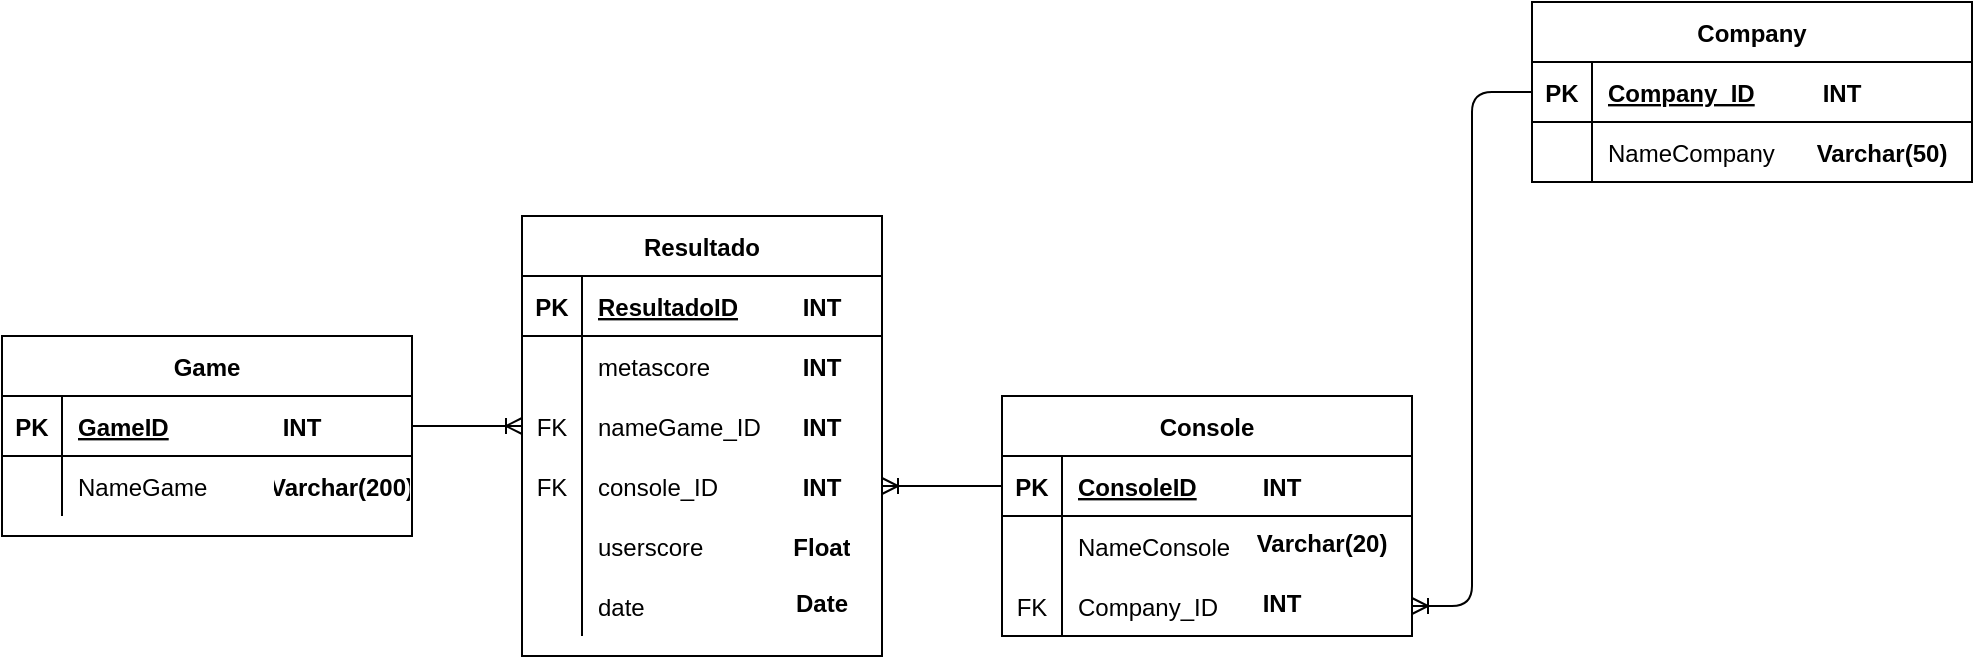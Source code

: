 <mxfile version="14.2.9" type="device"><diagram name="Page-1" id="2ca16b54-16f6-2749-3443-fa8db7711227"><mxGraphModel dx="1186" dy="518" grid="0" gridSize="10" guides="1" tooltips="1" connect="1" arrows="1" fold="1" page="1" pageScale="1" pageWidth="1100" pageHeight="850" background="#ffffff" math="0" shadow="0"><root><mxCell id="0"/><mxCell id="1" parent="0"/><mxCell id="iAYkKWSuXXn6dFcZXS1M-37" value="Console" style="shape=table;startSize=30;container=1;collapsible=1;childLayout=tableLayout;fixedRows=1;rowLines=0;fontStyle=1;align=center;resizeLast=1;" parent="1" vertex="1"><mxGeometry x="595" y="367" width="205" height="120" as="geometry"/></mxCell><mxCell id="iAYkKWSuXXn6dFcZXS1M-38" value="" style="shape=partialRectangle;collapsible=0;dropTarget=0;pointerEvents=0;fillColor=none;top=0;left=0;bottom=1;right=0;points=[[0,0.5],[1,0.5]];portConstraint=eastwest;" parent="iAYkKWSuXXn6dFcZXS1M-37" vertex="1"><mxGeometry y="30" width="205" height="30" as="geometry"/></mxCell><mxCell id="iAYkKWSuXXn6dFcZXS1M-39" value="PK" style="shape=partialRectangle;connectable=0;fillColor=none;top=0;left=0;bottom=0;right=0;fontStyle=1;overflow=hidden;" parent="iAYkKWSuXXn6dFcZXS1M-38" vertex="1"><mxGeometry width="30" height="30" as="geometry"/></mxCell><mxCell id="iAYkKWSuXXn6dFcZXS1M-40" value="ConsoleID" style="shape=partialRectangle;connectable=0;fillColor=none;top=0;left=0;bottom=0;right=0;align=left;spacingLeft=6;fontStyle=5;overflow=hidden;" parent="iAYkKWSuXXn6dFcZXS1M-38" vertex="1"><mxGeometry x="30" width="175" height="30" as="geometry"/></mxCell><mxCell id="iAYkKWSuXXn6dFcZXS1M-41" value="" style="shape=partialRectangle;collapsible=0;dropTarget=0;pointerEvents=0;fillColor=none;top=0;left=0;bottom=0;right=0;points=[[0,0.5],[1,0.5]];portConstraint=eastwest;" parent="iAYkKWSuXXn6dFcZXS1M-37" vertex="1"><mxGeometry y="60" width="205" height="30" as="geometry"/></mxCell><mxCell id="iAYkKWSuXXn6dFcZXS1M-42" value="" style="shape=partialRectangle;connectable=0;fillColor=none;top=0;left=0;bottom=0;right=0;editable=1;overflow=hidden;" parent="iAYkKWSuXXn6dFcZXS1M-41" vertex="1"><mxGeometry width="30" height="30" as="geometry"/></mxCell><mxCell id="iAYkKWSuXXn6dFcZXS1M-43" value="NameConsole" style="shape=partialRectangle;connectable=0;fillColor=none;top=0;left=0;bottom=0;right=0;align=left;spacingLeft=6;overflow=hidden;" parent="iAYkKWSuXXn6dFcZXS1M-41" vertex="1"><mxGeometry x="30" width="175" height="30" as="geometry"/></mxCell><mxCell id="iAYkKWSuXXn6dFcZXS1M-44" value="" style="shape=partialRectangle;collapsible=0;dropTarget=0;pointerEvents=0;fillColor=none;top=0;left=0;bottom=0;right=0;points=[[0,0.5],[1,0.5]];portConstraint=eastwest;" parent="iAYkKWSuXXn6dFcZXS1M-37" vertex="1"><mxGeometry y="90" width="205" height="30" as="geometry"/></mxCell><mxCell id="iAYkKWSuXXn6dFcZXS1M-45" value="FK" style="shape=partialRectangle;connectable=0;fillColor=none;top=0;left=0;bottom=0;right=0;editable=1;overflow=hidden;" parent="iAYkKWSuXXn6dFcZXS1M-44" vertex="1"><mxGeometry width="30" height="30" as="geometry"/></mxCell><mxCell id="iAYkKWSuXXn6dFcZXS1M-46" value="Company_ID" style="shape=partialRectangle;connectable=0;fillColor=none;top=0;left=0;bottom=0;right=0;align=left;spacingLeft=6;overflow=hidden;" parent="iAYkKWSuXXn6dFcZXS1M-44" vertex="1"><mxGeometry x="30" width="175" height="30" as="geometry"/></mxCell><mxCell id="iAYkKWSuXXn6dFcZXS1M-76" value="Company" style="shape=table;startSize=30;container=1;collapsible=1;childLayout=tableLayout;fixedRows=1;rowLines=0;fontStyle=1;align=center;resizeLast=1;" parent="1" vertex="1"><mxGeometry x="860" y="170" width="220" height="90" as="geometry"/></mxCell><mxCell id="iAYkKWSuXXn6dFcZXS1M-77" value="" style="shape=partialRectangle;collapsible=0;dropTarget=0;pointerEvents=0;fillColor=none;top=0;left=0;bottom=1;right=0;points=[[0,0.5],[1,0.5]];portConstraint=eastwest;" parent="iAYkKWSuXXn6dFcZXS1M-76" vertex="1"><mxGeometry y="30" width="220" height="30" as="geometry"/></mxCell><mxCell id="iAYkKWSuXXn6dFcZXS1M-78" value="PK" style="shape=partialRectangle;connectable=0;fillColor=none;top=0;left=0;bottom=0;right=0;fontStyle=1;overflow=hidden;" parent="iAYkKWSuXXn6dFcZXS1M-77" vertex="1"><mxGeometry width="30" height="30" as="geometry"/></mxCell><mxCell id="iAYkKWSuXXn6dFcZXS1M-79" value="Company_ID" style="shape=partialRectangle;connectable=0;fillColor=none;top=0;left=0;bottom=0;right=0;align=left;spacingLeft=6;fontStyle=5;overflow=hidden;" parent="iAYkKWSuXXn6dFcZXS1M-77" vertex="1"><mxGeometry x="30" width="190" height="30" as="geometry"/></mxCell><mxCell id="iAYkKWSuXXn6dFcZXS1M-80" value="" style="shape=partialRectangle;collapsible=0;dropTarget=0;pointerEvents=0;fillColor=none;top=0;left=0;bottom=0;right=0;points=[[0,0.5],[1,0.5]];portConstraint=eastwest;" parent="iAYkKWSuXXn6dFcZXS1M-76" vertex="1"><mxGeometry y="60" width="220" height="30" as="geometry"/></mxCell><mxCell id="iAYkKWSuXXn6dFcZXS1M-81" value="" style="shape=partialRectangle;connectable=0;fillColor=none;top=0;left=0;bottom=0;right=0;editable=1;overflow=hidden;" parent="iAYkKWSuXXn6dFcZXS1M-80" vertex="1"><mxGeometry width="30" height="30" as="geometry"/></mxCell><mxCell id="iAYkKWSuXXn6dFcZXS1M-82" value="NameCompany" style="shape=partialRectangle;connectable=0;fillColor=none;top=0;left=0;bottom=0;right=0;align=left;spacingLeft=6;overflow=hidden;" parent="iAYkKWSuXXn6dFcZXS1M-80" vertex="1"><mxGeometry x="30" width="190" height="30" as="geometry"/></mxCell><mxCell id="iAYkKWSuXXn6dFcZXS1M-104" value="Resultado" style="shape=table;startSize=30;container=1;collapsible=1;childLayout=tableLayout;fixedRows=1;rowLines=0;fontStyle=1;align=center;resizeLast=1;columnLines=1;" parent="1" vertex="1"><mxGeometry x="355" y="277" width="180" height="220" as="geometry"/></mxCell><mxCell id="iAYkKWSuXXn6dFcZXS1M-105" value="" style="shape=partialRectangle;collapsible=0;dropTarget=0;pointerEvents=0;fillColor=none;top=0;left=0;bottom=1;right=0;points=[[0,0.5],[1,0.5]];portConstraint=eastwest;" parent="iAYkKWSuXXn6dFcZXS1M-104" vertex="1"><mxGeometry y="30" width="180" height="30" as="geometry"/></mxCell><mxCell id="iAYkKWSuXXn6dFcZXS1M-106" value="PK" style="shape=partialRectangle;connectable=0;fillColor=none;top=0;left=0;bottom=0;right=0;fontStyle=1;overflow=hidden;" parent="iAYkKWSuXXn6dFcZXS1M-105" vertex="1"><mxGeometry width="30" height="30" as="geometry"/></mxCell><mxCell id="iAYkKWSuXXn6dFcZXS1M-107" value="ResultadoID" style="shape=partialRectangle;connectable=0;fillColor=none;top=0;left=0;bottom=0;right=0;align=left;spacingLeft=6;fontStyle=5;overflow=hidden;" parent="iAYkKWSuXXn6dFcZXS1M-105" vertex="1"><mxGeometry x="30" width="150" height="30" as="geometry"/></mxCell><mxCell id="iAYkKWSuXXn6dFcZXS1M-108" value="" style="shape=partialRectangle;collapsible=0;dropTarget=0;pointerEvents=0;fillColor=none;top=0;left=0;bottom=0;right=0;points=[[0,0.5],[1,0.5]];portConstraint=eastwest;" parent="iAYkKWSuXXn6dFcZXS1M-104" vertex="1"><mxGeometry y="60" width="180" height="30" as="geometry"/></mxCell><mxCell id="iAYkKWSuXXn6dFcZXS1M-109" value="" style="shape=partialRectangle;connectable=0;fillColor=none;top=0;left=0;bottom=0;right=0;editable=1;overflow=hidden;" parent="iAYkKWSuXXn6dFcZXS1M-108" vertex="1"><mxGeometry width="30" height="30" as="geometry"/></mxCell><mxCell id="iAYkKWSuXXn6dFcZXS1M-110" value="metascore" style="shape=partialRectangle;connectable=0;fillColor=none;top=0;left=0;bottom=0;right=0;align=left;spacingLeft=6;overflow=hidden;" parent="iAYkKWSuXXn6dFcZXS1M-108" vertex="1"><mxGeometry x="30" width="150" height="30" as="geometry"/></mxCell><mxCell id="iAYkKWSuXXn6dFcZXS1M-111" value="" style="shape=partialRectangle;collapsible=0;dropTarget=0;pointerEvents=0;fillColor=none;top=0;left=0;bottom=0;right=0;points=[[0,0.5],[1,0.5]];portConstraint=eastwest;" parent="iAYkKWSuXXn6dFcZXS1M-104" vertex="1"><mxGeometry y="90" width="180" height="30" as="geometry"/></mxCell><mxCell id="iAYkKWSuXXn6dFcZXS1M-112" value="FK" style="shape=partialRectangle;connectable=0;fillColor=none;top=0;left=0;bottom=0;right=0;editable=1;overflow=hidden;" parent="iAYkKWSuXXn6dFcZXS1M-111" vertex="1"><mxGeometry width="30" height="30" as="geometry"/></mxCell><mxCell id="iAYkKWSuXXn6dFcZXS1M-113" value="nameGame_ID" style="shape=partialRectangle;connectable=0;fillColor=none;top=0;left=0;bottom=0;right=0;align=left;spacingLeft=6;overflow=hidden;" parent="iAYkKWSuXXn6dFcZXS1M-111" vertex="1"><mxGeometry x="30" width="150" height="30" as="geometry"/></mxCell><mxCell id="iAYkKWSuXXn6dFcZXS1M-114" value="" style="shape=partialRectangle;collapsible=0;dropTarget=0;pointerEvents=0;fillColor=none;top=0;left=0;bottom=0;right=0;points=[[0,0.5],[1,0.5]];portConstraint=eastwest;" parent="iAYkKWSuXXn6dFcZXS1M-104" vertex="1"><mxGeometry y="120" width="180" height="30" as="geometry"/></mxCell><mxCell id="iAYkKWSuXXn6dFcZXS1M-115" value="FK" style="shape=partialRectangle;connectable=0;fillColor=none;top=0;left=0;bottom=0;right=0;editable=1;overflow=hidden;" parent="iAYkKWSuXXn6dFcZXS1M-114" vertex="1"><mxGeometry width="30" height="30" as="geometry"/></mxCell><mxCell id="iAYkKWSuXXn6dFcZXS1M-116" value="console_ID" style="shape=partialRectangle;connectable=0;fillColor=none;top=0;left=0;bottom=0;right=0;align=left;spacingLeft=6;overflow=hidden;" parent="iAYkKWSuXXn6dFcZXS1M-114" vertex="1"><mxGeometry x="30" width="150" height="30" as="geometry"/></mxCell><mxCell id="iAYkKWSuXXn6dFcZXS1M-117" value="" style="shape=partialRectangle;collapsible=0;dropTarget=0;pointerEvents=0;fillColor=none;top=0;left=0;bottom=0;right=0;points=[[0,0.5],[1,0.5]];portConstraint=eastwest;" parent="iAYkKWSuXXn6dFcZXS1M-104" vertex="1"><mxGeometry y="150" width="180" height="30" as="geometry"/></mxCell><mxCell id="iAYkKWSuXXn6dFcZXS1M-118" value="" style="shape=partialRectangle;connectable=0;fillColor=none;top=0;left=0;bottom=0;right=0;editable=1;overflow=hidden;" parent="iAYkKWSuXXn6dFcZXS1M-117" vertex="1"><mxGeometry width="30" height="30" as="geometry"/></mxCell><mxCell id="iAYkKWSuXXn6dFcZXS1M-119" value="userscore" style="shape=partialRectangle;connectable=0;fillColor=none;top=0;left=0;bottom=0;right=0;align=left;spacingLeft=6;overflow=hidden;" parent="iAYkKWSuXXn6dFcZXS1M-117" vertex="1"><mxGeometry x="30" width="150" height="30" as="geometry"/></mxCell><mxCell id="iAYkKWSuXXn6dFcZXS1M-120" value="" style="shape=partialRectangle;collapsible=0;dropTarget=0;pointerEvents=0;fillColor=none;top=0;left=0;bottom=0;right=0;points=[[0,0.5],[1,0.5]];portConstraint=eastwest;" parent="iAYkKWSuXXn6dFcZXS1M-104" vertex="1"><mxGeometry y="180" width="180" height="30" as="geometry"/></mxCell><mxCell id="iAYkKWSuXXn6dFcZXS1M-121" value="" style="shape=partialRectangle;connectable=0;fillColor=none;top=0;left=0;bottom=0;right=0;editable=1;overflow=hidden;" parent="iAYkKWSuXXn6dFcZXS1M-120" vertex="1"><mxGeometry width="30" height="30" as="geometry"/></mxCell><mxCell id="iAYkKWSuXXn6dFcZXS1M-122" value="date" style="shape=partialRectangle;connectable=0;fillColor=none;top=0;left=0;bottom=0;right=0;align=left;spacingLeft=6;overflow=hidden;" parent="iAYkKWSuXXn6dFcZXS1M-120" vertex="1"><mxGeometry x="30" width="150" height="30" as="geometry"/></mxCell><mxCell id="twICy8y_wAqCdWXw5M33-1" value="" style="edgeStyle=entityRelationEdgeStyle;fontSize=12;html=1;endArrow=ERoneToMany;exitX=0;exitY=0.5;exitDx=0;exitDy=0;entryX=1;entryY=0.5;entryDx=0;entryDy=0;" edge="1" parent="1" source="iAYkKWSuXXn6dFcZXS1M-38" target="iAYkKWSuXXn6dFcZXS1M-114"><mxGeometry width="100" height="100" relative="1" as="geometry"><mxPoint x="495" y="237" as="sourcePoint"/><mxPoint x="595" y="137" as="targetPoint"/></mxGeometry></mxCell><mxCell id="twICy8y_wAqCdWXw5M33-2" value="" style="edgeStyle=entityRelationEdgeStyle;fontSize=12;html=1;endArrow=ERoneToMany;exitX=0;exitY=0.5;exitDx=0;exitDy=0;" edge="1" parent="1" source="iAYkKWSuXXn6dFcZXS1M-77" target="iAYkKWSuXXn6dFcZXS1M-44"><mxGeometry width="100" height="100" relative="1" as="geometry"><mxPoint x="495" y="227" as="sourcePoint"/><mxPoint x="595" y="127" as="targetPoint"/></mxGeometry></mxCell><mxCell id="twICy8y_wAqCdWXw5M33-16" value="Game" style="shape=table;startSize=30;container=1;collapsible=1;childLayout=tableLayout;fixedRows=1;rowLines=0;fontStyle=1;align=center;resizeLast=1;" vertex="1" parent="1"><mxGeometry x="95" y="337" width="205" height="100" as="geometry"/></mxCell><mxCell id="twICy8y_wAqCdWXw5M33-17" value="" style="shape=partialRectangle;collapsible=0;dropTarget=0;pointerEvents=0;fillColor=none;top=0;left=0;bottom=1;right=0;points=[[0,0.5],[1,0.5]];portConstraint=eastwest;" vertex="1" parent="twICy8y_wAqCdWXw5M33-16"><mxGeometry y="30" width="205" height="30" as="geometry"/></mxCell><mxCell id="twICy8y_wAqCdWXw5M33-18" value="PK" style="shape=partialRectangle;connectable=0;fillColor=none;top=0;left=0;bottom=0;right=0;fontStyle=1;overflow=hidden;" vertex="1" parent="twICy8y_wAqCdWXw5M33-17"><mxGeometry width="30" height="30" as="geometry"/></mxCell><mxCell id="twICy8y_wAqCdWXw5M33-19" value="GameID" style="shape=partialRectangle;connectable=0;fillColor=none;top=0;left=0;bottom=0;right=0;align=left;spacingLeft=6;fontStyle=5;overflow=hidden;" vertex="1" parent="twICy8y_wAqCdWXw5M33-17"><mxGeometry x="30" width="175" height="30" as="geometry"/></mxCell><mxCell id="twICy8y_wAqCdWXw5M33-20" value="" style="shape=partialRectangle;collapsible=0;dropTarget=0;pointerEvents=0;fillColor=none;top=0;left=0;bottom=0;right=0;points=[[0,0.5],[1,0.5]];portConstraint=eastwest;" vertex="1" parent="twICy8y_wAqCdWXw5M33-16"><mxGeometry y="60" width="205" height="30" as="geometry"/></mxCell><mxCell id="twICy8y_wAqCdWXw5M33-21" value="" style="shape=partialRectangle;connectable=0;fillColor=none;top=0;left=0;bottom=0;right=0;editable=1;overflow=hidden;" vertex="1" parent="twICy8y_wAqCdWXw5M33-20"><mxGeometry width="30" height="30" as="geometry"/></mxCell><mxCell id="twICy8y_wAqCdWXw5M33-22" value="NameGame" style="shape=partialRectangle;connectable=0;fillColor=none;top=0;left=0;bottom=0;right=0;align=left;spacingLeft=6;overflow=hidden;" vertex="1" parent="twICy8y_wAqCdWXw5M33-20"><mxGeometry x="30" width="175" height="30" as="geometry"/></mxCell><mxCell id="twICy8y_wAqCdWXw5M33-32" value="" style="edgeStyle=entityRelationEdgeStyle;fontSize=12;html=1;endArrow=ERoneToMany;entryX=0;entryY=0.5;entryDx=0;entryDy=0;exitX=1;exitY=0.5;exitDx=0;exitDy=0;" edge="1" parent="1" source="twICy8y_wAqCdWXw5M33-17" target="iAYkKWSuXXn6dFcZXS1M-111"><mxGeometry width="100" height="100" relative="1" as="geometry"><mxPoint x="115" y="277" as="sourcePoint"/><mxPoint x="225" y="387" as="targetPoint"/></mxGeometry></mxCell><mxCell id="twICy8y_wAqCdWXw5M33-33" value="INT" style="shape=partialRectangle;connectable=0;fillColor=none;top=0;left=0;bottom=0;right=0;fontStyle=1;overflow=hidden;" vertex="1" parent="1"><mxGeometry x="230" y="367" width="30" height="30" as="geometry"/></mxCell><mxCell id="twICy8y_wAqCdWXw5M33-34" value="Varchar(200)" style="shape=partialRectangle;connectable=0;fillColor=none;top=0;left=0;bottom=0;right=0;fontStyle=1;overflow=hidden;" vertex="1" parent="1"><mxGeometry x="230" y="397" width="70" height="30" as="geometry"/></mxCell><mxCell id="twICy8y_wAqCdWXw5M33-35" value="Varchar(20)" style="shape=partialRectangle;connectable=0;fillColor=none;top=0;left=0;bottom=0;right=0;fontStyle=1;overflow=hidden;" vertex="1" parent="1"><mxGeometry x="720" y="425" width="70" height="30" as="geometry"/></mxCell><mxCell id="twICy8y_wAqCdWXw5M33-36" value="INT" style="shape=partialRectangle;connectable=0;fillColor=none;top=0;left=0;bottom=0;right=0;fontStyle=1;overflow=hidden;" vertex="1" parent="1"><mxGeometry x="490" y="307" width="30" height="30" as="geometry"/></mxCell><mxCell id="twICy8y_wAqCdWXw5M33-37" value="INT" style="shape=partialRectangle;connectable=0;fillColor=none;top=0;left=0;bottom=0;right=0;fontStyle=1;overflow=hidden;" vertex="1" parent="1"><mxGeometry x="490" y="337" width="30" height="30" as="geometry"/></mxCell><mxCell id="twICy8y_wAqCdWXw5M33-38" value="INT" style="shape=partialRectangle;connectable=0;fillColor=none;top=0;left=0;bottom=0;right=0;fontStyle=1;overflow=hidden;" vertex="1" parent="1"><mxGeometry x="490" y="367" width="30" height="30" as="geometry"/></mxCell><mxCell id="twICy8y_wAqCdWXw5M33-39" value="INT" style="shape=partialRectangle;connectable=0;fillColor=none;top=0;left=0;bottom=0;right=0;fontStyle=1;overflow=hidden;" vertex="1" parent="1"><mxGeometry x="490" y="397" width="30" height="30" as="geometry"/></mxCell><mxCell id="twICy8y_wAqCdWXw5M33-40" value="Float" style="shape=partialRectangle;connectable=0;fillColor=none;top=0;left=0;bottom=0;right=0;fontStyle=1;overflow=hidden;" vertex="1" parent="1"><mxGeometry x="490" y="427" width="30" height="30" as="geometry"/></mxCell><mxCell id="twICy8y_wAqCdWXw5M33-41" value="Date" style="shape=partialRectangle;connectable=0;fillColor=none;top=0;left=0;bottom=0;right=0;fontStyle=1;overflow=hidden;" vertex="1" parent="1"><mxGeometry x="490" y="455" width="30" height="30" as="geometry"/></mxCell><mxCell id="twICy8y_wAqCdWXw5M33-42" value="INT" style="shape=partialRectangle;connectable=0;fillColor=none;top=0;left=0;bottom=0;right=0;fontStyle=1;overflow=hidden;" vertex="1" parent="1"><mxGeometry x="720" y="397" width="30" height="30" as="geometry"/></mxCell><mxCell id="twICy8y_wAqCdWXw5M33-43" value="INT" style="shape=partialRectangle;connectable=0;fillColor=none;top=0;left=0;bottom=0;right=0;fontStyle=1;overflow=hidden;" vertex="1" parent="1"><mxGeometry x="720" y="455" width="30" height="30" as="geometry"/></mxCell><mxCell id="twICy8y_wAqCdWXw5M33-44" value="INT" style="shape=partialRectangle;connectable=0;fillColor=none;top=0;left=0;bottom=0;right=0;fontStyle=1;overflow=hidden;" vertex="1" parent="1"><mxGeometry x="1000" y="200" width="30" height="30" as="geometry"/></mxCell><mxCell id="twICy8y_wAqCdWXw5M33-45" value="Varchar(50)" style="shape=partialRectangle;connectable=0;fillColor=none;top=0;left=0;bottom=0;right=0;fontStyle=1;overflow=hidden;" vertex="1" parent="1"><mxGeometry x="1000" y="230" width="70" height="30" as="geometry"/></mxCell></root></mxGraphModel></diagram></mxfile>